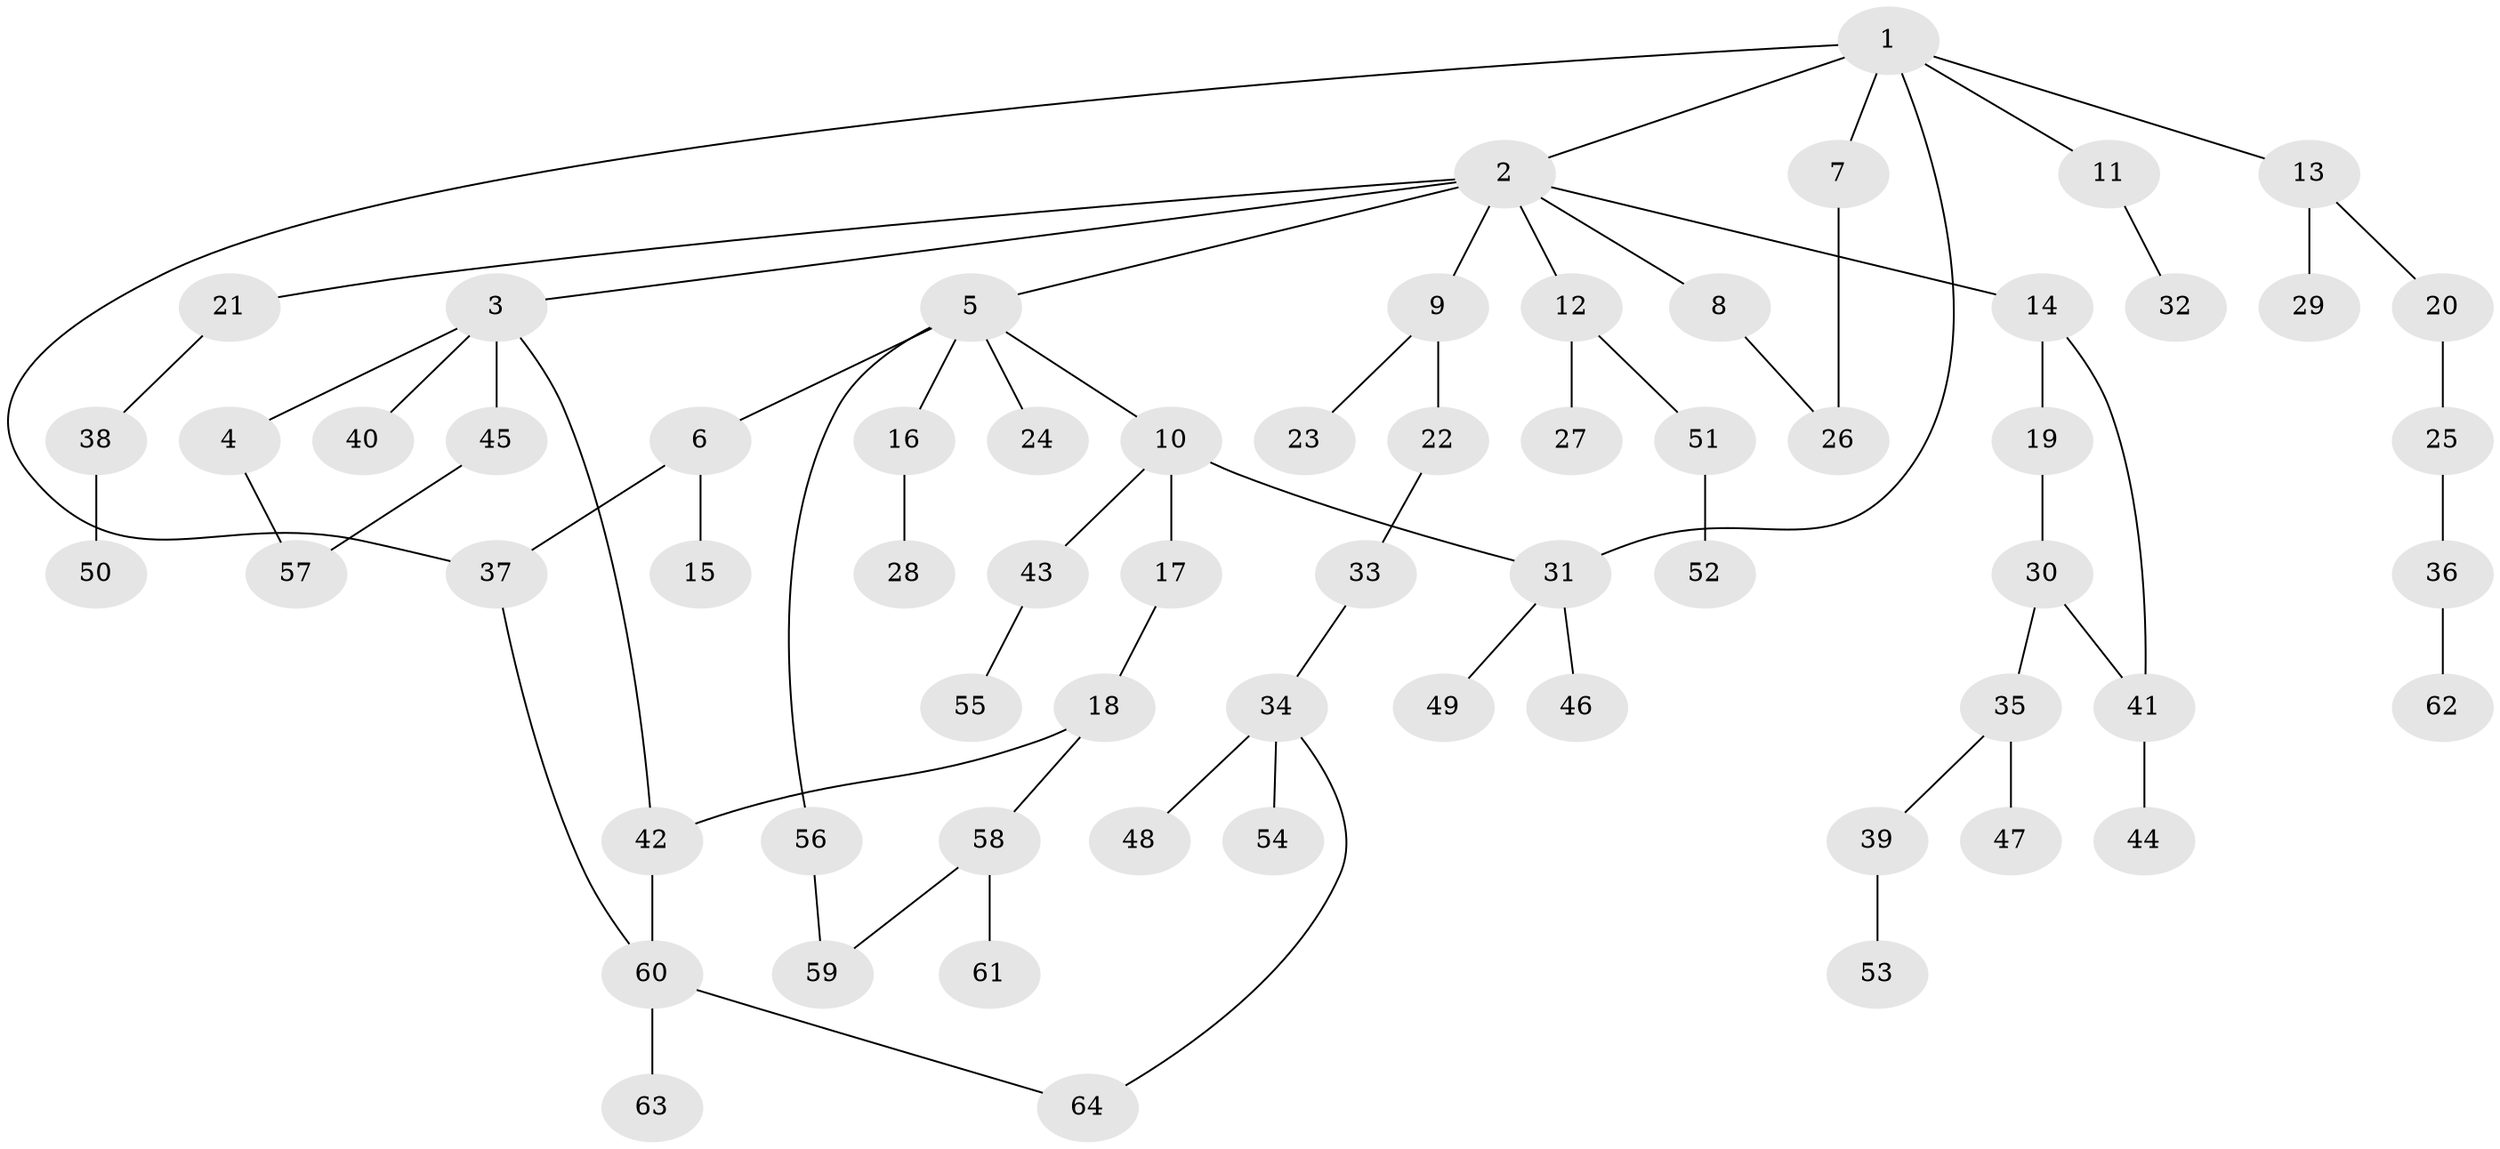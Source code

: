 // Generated by graph-tools (version 1.1) at 2025/34/03/09/25 02:34:02]
// undirected, 64 vertices, 72 edges
graph export_dot {
graph [start="1"]
  node [color=gray90,style=filled];
  1;
  2;
  3;
  4;
  5;
  6;
  7;
  8;
  9;
  10;
  11;
  12;
  13;
  14;
  15;
  16;
  17;
  18;
  19;
  20;
  21;
  22;
  23;
  24;
  25;
  26;
  27;
  28;
  29;
  30;
  31;
  32;
  33;
  34;
  35;
  36;
  37;
  38;
  39;
  40;
  41;
  42;
  43;
  44;
  45;
  46;
  47;
  48;
  49;
  50;
  51;
  52;
  53;
  54;
  55;
  56;
  57;
  58;
  59;
  60;
  61;
  62;
  63;
  64;
  1 -- 2;
  1 -- 7;
  1 -- 11;
  1 -- 13;
  1 -- 31;
  1 -- 37;
  2 -- 3;
  2 -- 5;
  2 -- 8;
  2 -- 9;
  2 -- 12;
  2 -- 14;
  2 -- 21;
  3 -- 4;
  3 -- 40;
  3 -- 45;
  3 -- 42;
  4 -- 57;
  5 -- 6;
  5 -- 10;
  5 -- 16;
  5 -- 24;
  5 -- 56;
  6 -- 15;
  6 -- 37;
  7 -- 26;
  8 -- 26;
  9 -- 22;
  9 -- 23;
  10 -- 17;
  10 -- 43;
  10 -- 31;
  11 -- 32;
  12 -- 27;
  12 -- 51;
  13 -- 20;
  13 -- 29;
  14 -- 19;
  14 -- 41;
  16 -- 28;
  17 -- 18;
  18 -- 42;
  18 -- 58;
  19 -- 30;
  20 -- 25;
  21 -- 38;
  22 -- 33;
  25 -- 36;
  30 -- 35;
  30 -- 41;
  31 -- 46;
  31 -- 49;
  33 -- 34;
  34 -- 48;
  34 -- 54;
  34 -- 64;
  35 -- 39;
  35 -- 47;
  36 -- 62;
  37 -- 60;
  38 -- 50;
  39 -- 53;
  41 -- 44;
  42 -- 60;
  43 -- 55;
  45 -- 57;
  51 -- 52;
  56 -- 59;
  58 -- 59;
  58 -- 61;
  60 -- 63;
  60 -- 64;
}
